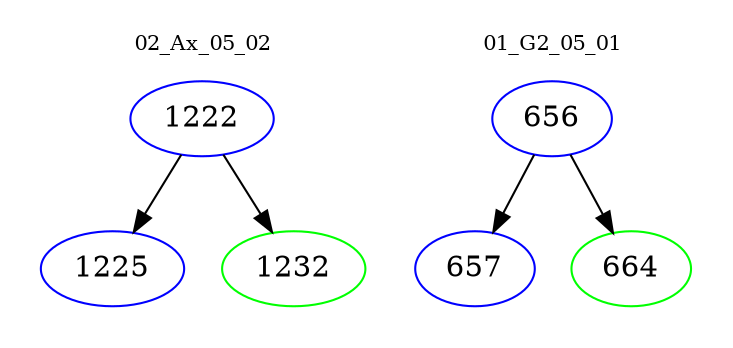 digraph{
subgraph cluster_0 {
color = white
label = "02_Ax_05_02";
fontsize=10;
T0_1222 [label="1222", color="blue"]
T0_1222 -> T0_1225 [color="black"]
T0_1225 [label="1225", color="blue"]
T0_1222 -> T0_1232 [color="black"]
T0_1232 [label="1232", color="green"]
}
subgraph cluster_1 {
color = white
label = "01_G2_05_01";
fontsize=10;
T1_656 [label="656", color="blue"]
T1_656 -> T1_657 [color="black"]
T1_657 [label="657", color="blue"]
T1_656 -> T1_664 [color="black"]
T1_664 [label="664", color="green"]
}
}

